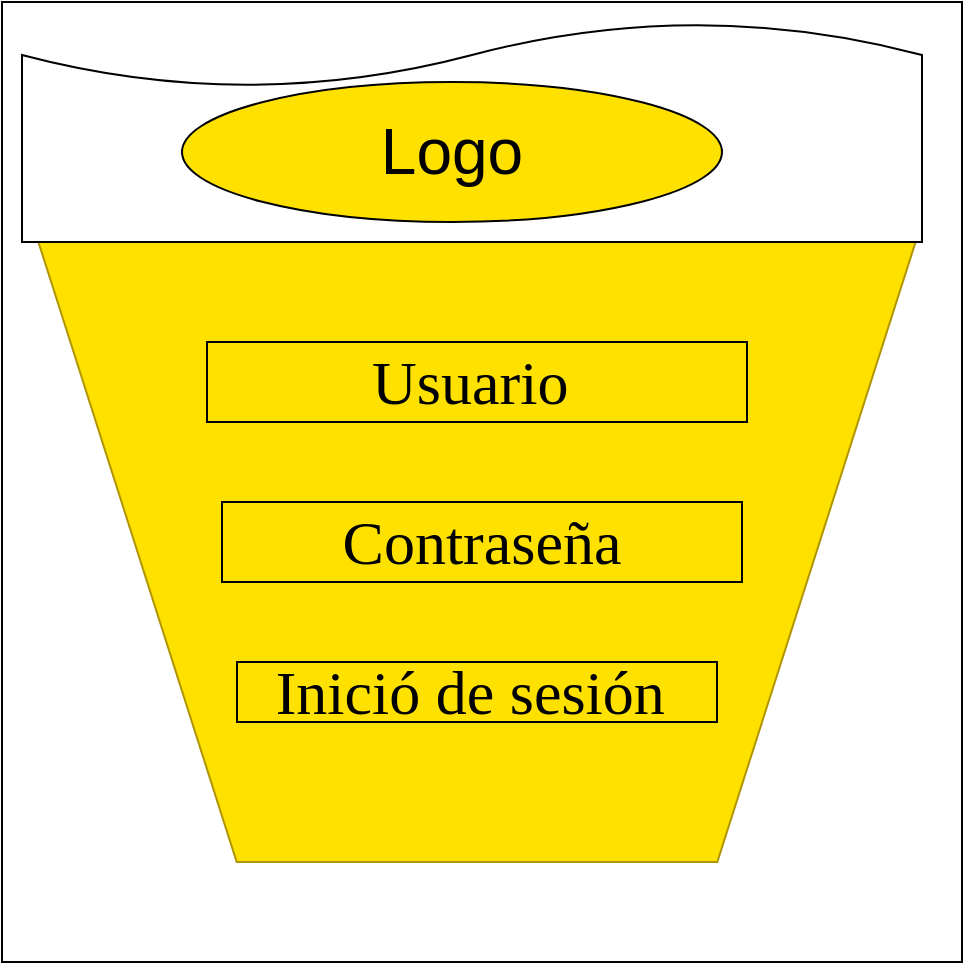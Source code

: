 <mxfile version="13.7.7" type="github" pages="3">
  <diagram id="xtvKybhS-eKnbHWTd6si" name="Page-1">
    <mxGraphModel dx="2249" dy="762" grid="1" gridSize="10" guides="1" tooltips="1" connect="1" arrows="1" fold="1" page="1" pageScale="1" pageWidth="827" pageHeight="1169" math="0" shadow="0">
      <root>
        <mxCell id="0" />
        <mxCell id="1" parent="0" />
        <mxCell id="FBA6qkvMR7iT_2Y2TpfK-1" value="" style="whiteSpace=wrap;html=1;aspect=fixed;" vertex="1" parent="1">
          <mxGeometry x="-720" width="480" height="480" as="geometry" />
        </mxCell>
        <mxCell id="FBA6qkvMR7iT_2Y2TpfK-2" value="" style="verticalLabelPosition=bottom;verticalAlign=top;html=1;shape=trapezoid;perimeter=trapezoidPerimeter;whiteSpace=wrap;size=0.23;arcSize=10;flipV=1;strokeColor=#B09500;fontColor=#ffffff;fillColor=#FFE100;" vertex="1" parent="1">
          <mxGeometry x="-705" y="110" width="445" height="320" as="geometry" />
        </mxCell>
        <mxCell id="FBA6qkvMR7iT_2Y2TpfK-3" value="" style="shape=document;whiteSpace=wrap;html=1;boundedLbl=1;rotation=-180;" vertex="1" parent="1">
          <mxGeometry x="-710" y="10" width="450" height="110" as="geometry" />
        </mxCell>
        <mxCell id="FBA6qkvMR7iT_2Y2TpfK-4" value="&lt;font face=&quot;Times New Roman&quot; style=&quot;font-size: 31px&quot;&gt;Inició de sesión&amp;nbsp;&lt;/font&gt;" style="rounded=0;whiteSpace=wrap;html=1;fillColor=#FFE100;gradientColor=none;" vertex="1" parent="1">
          <mxGeometry x="-602.5" y="330" width="240" height="30" as="geometry" />
        </mxCell>
        <mxCell id="FBA6qkvMR7iT_2Y2TpfK-5" value="&lt;font face=&quot;Times New Roman&quot; style=&quot;font-size: 31px&quot;&gt;Contraseña&lt;/font&gt;" style="rounded=0;whiteSpace=wrap;html=1;fillColor=#FFE100;gradientColor=none;" vertex="1" parent="1">
          <mxGeometry x="-610" y="250" width="260" height="40" as="geometry" />
        </mxCell>
        <mxCell id="FBA6qkvMR7iT_2Y2TpfK-6" value="&lt;font face=&quot;Times New Roman&quot; style=&quot;font-size: 31px&quot;&gt;&lt;font style=&quot;font-size: 31px&quot;&gt;Usuario&lt;/font&gt;&lt;font style=&quot;font-size: 31px&quot;&gt;&amp;nbsp;&lt;/font&gt;&lt;/font&gt;" style="rounded=0;whiteSpace=wrap;html=1;fillColor=#FFE100;gradientColor=none;fontSize=15;" vertex="1" parent="1">
          <mxGeometry x="-617.5" y="170" width="270" height="40" as="geometry" />
        </mxCell>
        <mxCell id="FBA6qkvMR7iT_2Y2TpfK-7" value="&lt;font style=&quot;font-size: 32px&quot;&gt;Logo&lt;/font&gt;" style="ellipse;whiteSpace=wrap;html=1;fillColor=#FFE100;gradientColor=none;fontSize=15;" vertex="1" parent="1">
          <mxGeometry x="-630" y="40" width="270" height="70" as="geometry" />
        </mxCell>
      </root>
    </mxGraphModel>
  </diagram>
  <diagram id="FzNu0TFh9L0_dH_xcZLu" name="Page-2">
    <mxGraphModel dx="2249" dy="762" grid="1" gridSize="10" guides="1" tooltips="1" connect="1" arrows="1" fold="1" page="1" pageScale="1" pageWidth="827" pageHeight="1169" math="0" shadow="0">
      <root>
        <mxCell id="-T1YuBtyJTV0iI_CP3Ea-0" />
        <mxCell id="-T1YuBtyJTV0iI_CP3Ea-1" parent="-T1YuBtyJTV0iI_CP3Ea-0" />
        <mxCell id="-T1YuBtyJTV0iI_CP3Ea-2" value="" style="whiteSpace=wrap;html=1;aspect=fixed;" vertex="1" parent="-T1YuBtyJTV0iI_CP3Ea-1">
          <mxGeometry x="-552.5" y="460" width="480" height="480" as="geometry" />
        </mxCell>
        <mxCell id="-T1YuBtyJTV0iI_CP3Ea-3" value="" style="shape=offPageConnector;whiteSpace=wrap;html=1;fillColor=#FFE100;gradientColor=none;fontSize=31;" vertex="1" parent="-T1YuBtyJTV0iI_CP3Ea-1">
          <mxGeometry x="-510.25" y="570" width="423.5" height="250" as="geometry" />
        </mxCell>
        <mxCell id="-T1YuBtyJTV0iI_CP3Ea-4" value="" style="shape=loopLimit;whiteSpace=wrap;html=1;fillColor=#FFE100;gradientColor=none;fontSize=31;rotation=-180;" vertex="1" parent="-T1YuBtyJTV0iI_CP3Ea-1">
          <mxGeometry x="-509.99" y="720" width="423.25" height="190" as="geometry" />
        </mxCell>
        <mxCell id="-T1YuBtyJTV0iI_CP3Ea-5" value="" style="shape=document;whiteSpace=wrap;html=1;boundedLbl=1;rotation=-180;verticalAlign=middle;" vertex="1" parent="-T1YuBtyJTV0iI_CP3Ea-1">
          <mxGeometry x="-492.5" y="470" width="360" height="90" as="geometry" />
        </mxCell>
        <mxCell id="-T1YuBtyJTV0iI_CP3Ea-6" value="&lt;font style=&quot;font-size: 32px&quot;&gt;Logo&lt;/font&gt;" style="ellipse;whiteSpace=wrap;html=1;fillColor=#FFE100;gradientColor=none;fontSize=15;" vertex="1" parent="-T1YuBtyJTV0iI_CP3Ea-1">
          <mxGeometry x="-400" y="500" width="203" height="50" as="geometry" />
        </mxCell>
        <mxCell id="-T1YuBtyJTV0iI_CP3Ea-7" value="" style="rounded=1;whiteSpace=wrap;html=1;fillColor=#FFE100;gradientColor=none;fontSize=31;" vertex="1" parent="-T1YuBtyJTV0iI_CP3Ea-1">
          <mxGeometry x="-484.25" y="730" width="364.25" height="50" as="geometry" />
        </mxCell>
        <mxCell id="-T1YuBtyJTV0iI_CP3Ea-8" value="" style="rounded=1;whiteSpace=wrap;html=1;fillColor=#FFE100;gradientColor=none;fontSize=31;" vertex="1" parent="-T1YuBtyJTV0iI_CP3Ea-1">
          <mxGeometry x="-484.25" y="630" width="343.5" height="50" as="geometry" />
        </mxCell>
        <mxCell id="-T1YuBtyJTV0iI_CP3Ea-9" value="&lt;span style=&quot;font-family: &amp;#34;times new roman&amp;#34;&quot;&gt;&lt;font style=&quot;font-size: 35px&quot;&gt;Inició de sesión&amp;nbsp;&lt;/font&gt;&lt;/span&gt;" style="rounded=1;whiteSpace=wrap;html=1;fillColor=#FFE100;gradientColor=none;fontSize=31;" vertex="1" parent="-T1YuBtyJTV0iI_CP3Ea-1">
          <mxGeometry x="-483.37" y="820" width="370" height="50" as="geometry" />
        </mxCell>
        <mxCell id="-T1YuBtyJTV0iI_CP3Ea-10" value="Usuario *" style="text;html=1;strokeColor=none;fillColor=none;align=center;verticalAlign=middle;whiteSpace=wrap;rounded=0;fontSize=30;" vertex="1" parent="-T1YuBtyJTV0iI_CP3Ea-1">
          <mxGeometry x="-484.25" y="585" width="140" height="20" as="geometry" />
        </mxCell>
        <mxCell id="-T1YuBtyJTV0iI_CP3Ea-11" value="&lt;font style=&quot;font-size: 27px&quot;&gt;Contraseña*&lt;/font&gt;" style="text;html=1;strokeColor=none;fillColor=none;align=center;verticalAlign=middle;whiteSpace=wrap;rounded=0;fontSize=30;" vertex="1" parent="-T1YuBtyJTV0iI_CP3Ea-1">
          <mxGeometry x="-450" y="700" width="60" height="20" as="geometry" />
        </mxCell>
      </root>
    </mxGraphModel>
  </diagram>
  <diagram id="zRN1F0kNONA6s0PYqE1o" name="Page-3">
    <mxGraphModel dx="2249" dy="762" grid="1" gridSize="10" guides="1" tooltips="1" connect="1" arrows="1" fold="1" page="1" pageScale="1" pageWidth="827" pageHeight="1169" math="0" shadow="0">
      <root>
        <mxCell id="6_R9OX6qBNHlAfySgqB_-0" />
        <mxCell id="6_R9OX6qBNHlAfySgqB_-1" parent="6_R9OX6qBNHlAfySgqB_-0" />
        <mxCell id="6_R9OX6qBNHlAfySgqB_-2" value="" style="whiteSpace=wrap;html=1;aspect=fixed;" vertex="1" parent="6_R9OX6qBNHlAfySgqB_-1">
          <mxGeometry x="-500" y="350" width="480" height="480" as="geometry" />
        </mxCell>
        <mxCell id="6_R9OX6qBNHlAfySgqB_-3" value="&lt;font style=&quot;font-size: 32px&quot;&gt;Logo&lt;/font&gt;" style="ellipse;whiteSpace=wrap;html=1;fontSize=15;" vertex="1" parent="6_R9OX6qBNHlAfySgqB_-1">
          <mxGeometry x="-390" y="440" width="290" height="90" as="geometry" />
        </mxCell>
        <mxCell id="6_R9OX6qBNHlAfySgqB_-4" value="&lt;span style=&quot;color: rgba(0 , 0 , 0 , 0) ; font-family: monospace ; font-size: 0px&quot;&gt;%3CmxGraphModel%3E%3Croot%3E%3CmxCell%20id%3D%220%22%2F%3E%3CmxCell%20id%3D%221%22%20parent%3D%220%22%2F%3E%3CmxCell%20id%3D%222%22%20value%3D%22%26lt%3Bfont%20style%3D%26quot%3Bfont-size%3A%2045px%26quot%3B%20face%3D%26quot%3BTimes%20New%20Roman%26quot%3B%26gt%3BContrase%C3%B1a%26lt%3B%2Ffont%26gt%3B%22%20style%3D%22rounded%3D0%3BwhiteSpace%3Dwrap%3Bhtml%3D1%3BfillColor%3D%23FFE100%3BgradientColor%3Dnone%3B%22%20vertex%3D%221%22%20parent%3D%221%22%3E%3CmxGeometry%20x%3D%22-420%22%20y%3D%22680%22%20width%3D%22460%22%20height%3D%22100%22%20as%3D%22geometry%22%2F%3E%3C%2FmxCell%3E%3CmxCell%20id%3D%223%22%20value%3D%22%26lt%3Bfont%20face%3D%26quot%3BTimes%20New%20Roman%26quot%3B%26gt%3B%26lt%3Bfont%20style%3D%26quot%3Bfont-size%3A%2045px%26quot%3B%26gt%3BUsuario%26lt%3B%2Ffont%26gt%3B%26lt%3Bfont%20style%3D%26quot%3Bfont-size%3A%2030px%26quot%3B%26gt%3B%26amp%3Bnbsp%3B%26lt%3B%2Ffont%26gt%3B%26lt%3B%2Ffont%26gt%3B%22%20style%3D%22rounded%3D0%3BwhiteSpace%3Dwrap%3Bhtml%3D1%3BfillColor%3D%23FFE100%3BgradientColor%3Dnone%3BfontSize%3D15%3B%22%20vertex%3D%221%22%20parent%3D%221%22%3E%3CmxGeometry%20x%3D%22-410%22%20y%3D%22500%22%20width%3D%22460%22%20height%3D%22100%22%20as%3D%22geometry%22%2F%3E%3C%2FmxCell%3E%3C%2Froot%3E%3C%2FmxGraphModel%3E&lt;/span&gt;&lt;span style=&quot;color: rgba(0 , 0 , 0 , 0) ; font-family: monospace ; font-size: 0px&quot;&gt;%3CmxGraphModel%3E%3Croot%3E%3CmxCell%20id%3D%220%22%2F%3E%3CmxCell%20id%3D%221%22%20parent%3D%220%22%2F%3E%3CmxCell%20id%3D%222%22%20value%3D%22%26lt%3Bfont%20style%3D%26quot%3Bfont-size%3A%2045px%26quot%3B%20face%3D%26quot%3BTimes%20New%20Roman%26quot%3B%26gt%3BContrase%C3%B1a%26lt%3B%2Ffont%26gt%3B%22%20style%3D%22rounded%3D0%3BwhiteSpace%3Dwrap%3Bhtml%3D1%3BfillColor%3D%23FFE100%3BgradientColor%3Dnone%3B%22%20vertex%3D%221%22%20parent%3D%221%22%3E%3CmxGeometry%20x%3D%22-420%22%20y%3D%22680%22%20width%3D%22460%22%20height%3D%22100%22%20as%3D%22geometry%22%2F%3E%3C%2FmxCell%3E%3CmxCell%20id%3D%223%22%20value%3D%22%26lt%3Bfont%20face%3D%26quot%3BTimes%20New%20Roman%26quot%3B%26gt%3B%26lt%3Bfont%20style%3D%26quot%3Bfont-size%3A%2045px%26quot%3B%26gt%3BUsuario%26lt%3B%2Ffont%26gt%3B%26lt%3Bfont%20style%3D%26quot%3Bfont-size%3A%2030px%26quot%3B%26gt%3B%26amp%3Bnbsp%3B%26lt%3B%2Ffont%26gt%3B%26lt%3B%2Ffont%26gt%3B%22%20style%3D%22rounded%3D0%3BwhiteSpace%3Dwrap%3Bhtml%3D1%3BfillColor%3D%23FFE100%3BgradientColor%3Dnone%3BfontSize%3D15%3B%22%20vertex%3D%221%22%20parent%3D%221%22%3E%3CmxGeometry%20x%3D%22-410%22%20y%3D%22500%22%20width%3D%22460%22%20height%3D%22100%22%20as%3D%22geometry%22%2F%3E%3C%2FmxCell%3E%3C%2Froot%3E%3C%2FmxGraphModel%3E&lt;/span&gt;&lt;span style=&quot;color: rgba(0 , 0 , 0 , 0) ; font-family: monospace ; font-size: 0px&quot;&gt;%3CmxGraphModel%3E%3Croot%3E%3CmxCell%20id%3D%220%22%2F%3E%3CmxCell%20id%3D%221%22%20parent%3D%220%22%2F%3E%3CmxCell%20id%3D%222%22%20value%3D%22%26lt%3Bfont%20style%3D%26quot%3Bfont-size%3A%2045px%26quot%3B%20face%3D%26quot%3BTimes%20New%20Roman%26quot%3B%26gt%3BContrase%C3%B1a%26lt%3B%2Ffont%26gt%3B%22%20style%3D%22rounded%3D0%3BwhiteSpace%3Dwrap%3Bhtml%3D1%3BfillColor%3D%23FFE100%3BgradientColor%3Dnone%3B%22%20vertex%3D%221%22%20parent%3D%221%22%3E%3CmxGeometry%20x%3D%22-420%22%20y%3D%22680%22%20width%3D%22460%22%20height%3D%22100%22%20as%3D%22geometry%22%2F%3E%3C%2FmxCell%3E%3CmxCell%20id%3D%223%22%20value%3D%22%26lt%3Bfont%20face%3D%26quot%3BTimes%20New%20Roman%26quot%3B%26gt%3B%26lt%3Bfont%20style%3D%26quot%3Bfont-size%3A%2045px%26quot%3B%26gt%3BUsuario%26lt%3B%2Ffont%26gt%3B%26lt%3Bfont%20style%3D%26quot%3Bfont-size%3A%2030px%26quot%3B%26gt%3B%26amp%3Bnbsp%3B%26lt%3B%2Ffont%26gt%3B%26lt%3B%2Ffont%26gt%3B%22%20style%3D%22rounded%3D0%3BwhiteSpace%3Dwrap%3Bhtml%3D1%3BfillColor%3D%23FFE100%3BgradientColor%3Dnone%3BfontSize%3D15%3B%22%20vertex%3D%221%22%20parent%3D%221%22%3E%3CmxGeometry%20x%3D%22-410%22%20y%3D%22500%22%20width%3D%22460%22%20height%3D%22100%22%20as%3D%22geometry%22%2F%3E%3C%2FmxCell%3E%3C%2Froot%3E%3C%2FmxGraphModel%3E&lt;/span&gt;&lt;span style=&quot;color: rgba(0 , 0 , 0 , 0) ; font-family: monospace ; font-size: 0px&quot;&gt;%3CmxGraphModel%3E%3Croot%3E%3CmxCell%20id%3D%220%22%2F%3E%3CmxCell%20id%3D%221%22%20parent%3D%220%22%2F%3E%3CmxCell%20id%3D%222%22%20value%3D%22%26lt%3Bfont%20style%3D%26quot%3Bfont-size%3A%2045px%26quot%3B%20face%3D%26quot%3BTimes%20New%20Roman%26quot%3B%26gt%3BContrase%C3%B1a%26lt%3B%2Ffont%26gt%3B%22%20style%3D%22rounded%3D0%3BwhiteSpace%3Dwrap%3Bhtml%3D1%3BfillColor%3D%23FFE100%3BgradientColor%3Dnone%3B%22%20vertex%3D%221%22%20parent%3D%221%22%3E%3CmxGeometry%20x%3D%22-420%22%20y%3D%22680%22%20width%3D%22460%22%20height%3D%22100%22%20as%3D%22geometry%22%2F%3E%3C%2FmxCell%3E%3CmxCell%20id%3D%223%22%20value%3D%22%26lt%3Bfont%20face%3D%26quot%3BTimes%20New%20Roman%26quot%3B%26gt%3B%26lt%3Bfont%20style%3D%26quot%3Bfont-size%3A%2045px%26quot%3B%26gt%3BUsuario%26lt%3B%2Ffont%26gt%3B%26lt%3Bfont%20style%3D%26quot%3Bfont-size%3A%2030px%26quot%3B%26gt%3B%26amp%3Bnbsp%3B%26lt%3B%2Ffont%26gt%3B%26lt%3B%2Ffont%26gt%3B%22%20style%3D%22rounded%3D0%3BwhiteSpace%3Dwrap%3Bhtml%3D1%3BfillColor%3D%23FFE100%3BgradientColor%3Dnone%3BfontSize%3D15%3B%22%20vertex%3D%221%22%20parent%3D%221%22%3E%3CmxGeometry%20x%3D%22-410%22%20y%3D%22500%22%20width%3D%22460%22%20height%3D%22100%22%20as%3D%22geometry%22%2F%3E%3C%2FmxCell%3E%3C%2Froot%3E%3C%2FmxGraphModel%3E&lt;/span&gt;&lt;span style=&quot;color: rgba(0 , 0 , 0 , 0) ; font-family: monospace ; font-size: 0px&quot;&gt;%3CmxGraphModel%3E%3Croot%3E%3CmxCell%20id%3D%220%22%2F%3E%3CmxCell%20id%3D%221%22%20parent%3D%220%22%2F%3E%3CmxCell%20id%3D%222%22%20value%3D%22%26lt%3Bfont%20style%3D%26quot%3Bfont-size%3A%2045px%26quot%3B%20face%3D%26quot%3BTimes%20New%20Roman%26quot%3B%26gt%3BContrase%C3%B1a%26lt%3B%2Ffont%26gt%3B%22%20style%3D%22rounded%3D0%3BwhiteSpace%3Dwrap%3Bhtml%3D1%3BfillColor%3D%23FFE100%3BgradientColor%3Dnone%3B%22%20vertex%3D%221%22%20parent%3D%221%22%3E%3CmxGeometry%20x%3D%22-420%22%20y%3D%22680%22%20width%3D%22460%22%20height%3D%22100%22%20as%3D%22geometry%22%2F%3E%3C%2FmxCell%3E%3CmxCell%20id%3D%223%22%20value%3D%22%26lt%3Bfont%20face%3D%26quot%3BTimes%20New%20Roman%26quot%3B%26gt%3B%26lt%3Bfont%20style%3D%26quot%3Bfont-size%3A%2045px%26quot%3B%26gt%3BUsuario%26lt%3B%2Ffont%26gt%3B%26lt%3Bfont%20style%3D%26quot%3Bfont-size%3A%2030px%26quot%3B%26gt%3B%26amp%3Bnbsp%3B%26lt%3B%2Ffont%26gt%3B%26lt%3B%2Ffont%26gt%3B%22%20style%3D%22rounded%3D0%3BwhiteSpace%3Dwrap%3Bhtml%3D1%3BfillColor%3D%23FFE100%3BgradientColor%3Dnone%3BfontSize%3D15%3B%22%20vertex%3D%221%22%20parent%3D%221%22%3E%3CmxGeometry%20x%3D%22-410%22%20y%3D%22500%22%20width%3D%22460%22%20height%3D%22100%22%20as%3D%22geometry%22%2F%3E%3C%2FmxCell%3E%3C%2Froot%3E%3C%2FmxGraphModel%3E&lt;/span&gt;" style="whiteSpace=wrap;html=1;aspect=fixed;fontSize=31;" vertex="1" parent="6_R9OX6qBNHlAfySgqB_-1">
          <mxGeometry x="-370" y="540" width="260" height="260" as="geometry" />
        </mxCell>
        <mxCell id="6_R9OX6qBNHlAfySgqB_-5" value="&lt;font face=&quot;Times New Roman&quot; style=&quot;font-size: 35px&quot;&gt;Contraseña&lt;/font&gt;" style="rounded=0;whiteSpace=wrap;html=1;" vertex="1" parent="6_R9OX6qBNHlAfySgqB_-1">
          <mxGeometry x="-355.31" y="645" width="235.31" height="45" as="geometry" />
        </mxCell>
        <mxCell id="6_R9OX6qBNHlAfySgqB_-6" value="&lt;font face=&quot;Times New Roman&quot; style=&quot;font-size: 35px&quot;&gt;&lt;font style=&quot;font-size: 35px&quot;&gt;Usuario&lt;/font&gt;&lt;font style=&quot;font-size: 35px&quot;&gt;&amp;nbsp;&lt;/font&gt;&lt;/font&gt;" style="rounded=0;whiteSpace=wrap;html=1;fontSize=15;" vertex="1" parent="6_R9OX6qBNHlAfySgqB_-1">
          <mxGeometry x="-358" y="570" width="238" height="40" as="geometry" />
        </mxCell>
        <mxCell id="6_R9OX6qBNHlAfySgqB_-7" value="Inició de sesión" style="labelPosition=center;verticalLabelPosition=middle;align=center;html=1;shape=mxgraph.basic.button;dx=10;fillColor=#FFE100;gradientColor=none;fontSize=31;" vertex="1" parent="6_R9OX6qBNHlAfySgqB_-1">
          <mxGeometry x="-355.31" y="715" width="235.31" height="65" as="geometry" />
        </mxCell>
        <mxCell id="6_R9OX6qBNHlAfySgqB_-8" value="" style="verticalLabelPosition=bottom;verticalAlign=top;html=1;shape=mxgraph.basic.half_circle;fontSize=31;rotation=-165;" vertex="1" parent="6_R9OX6qBNHlAfySgqB_-1">
          <mxGeometry x="-413" y="370" width="120" height="70" as="geometry" />
        </mxCell>
        <mxCell id="6_R9OX6qBNHlAfySgqB_-9" value="" style="shape=loopLimit;whiteSpace=wrap;html=1;fontSize=31;rotation=-110;strokeColor=#d6b656;fillColor=#FFE100;" vertex="1" parent="6_R9OX6qBNHlAfySgqB_-1">
          <mxGeometry x="-450" y="360" width="104.17" height="136.63" as="geometry" />
        </mxCell>
      </root>
    </mxGraphModel>
  </diagram>
</mxfile>
